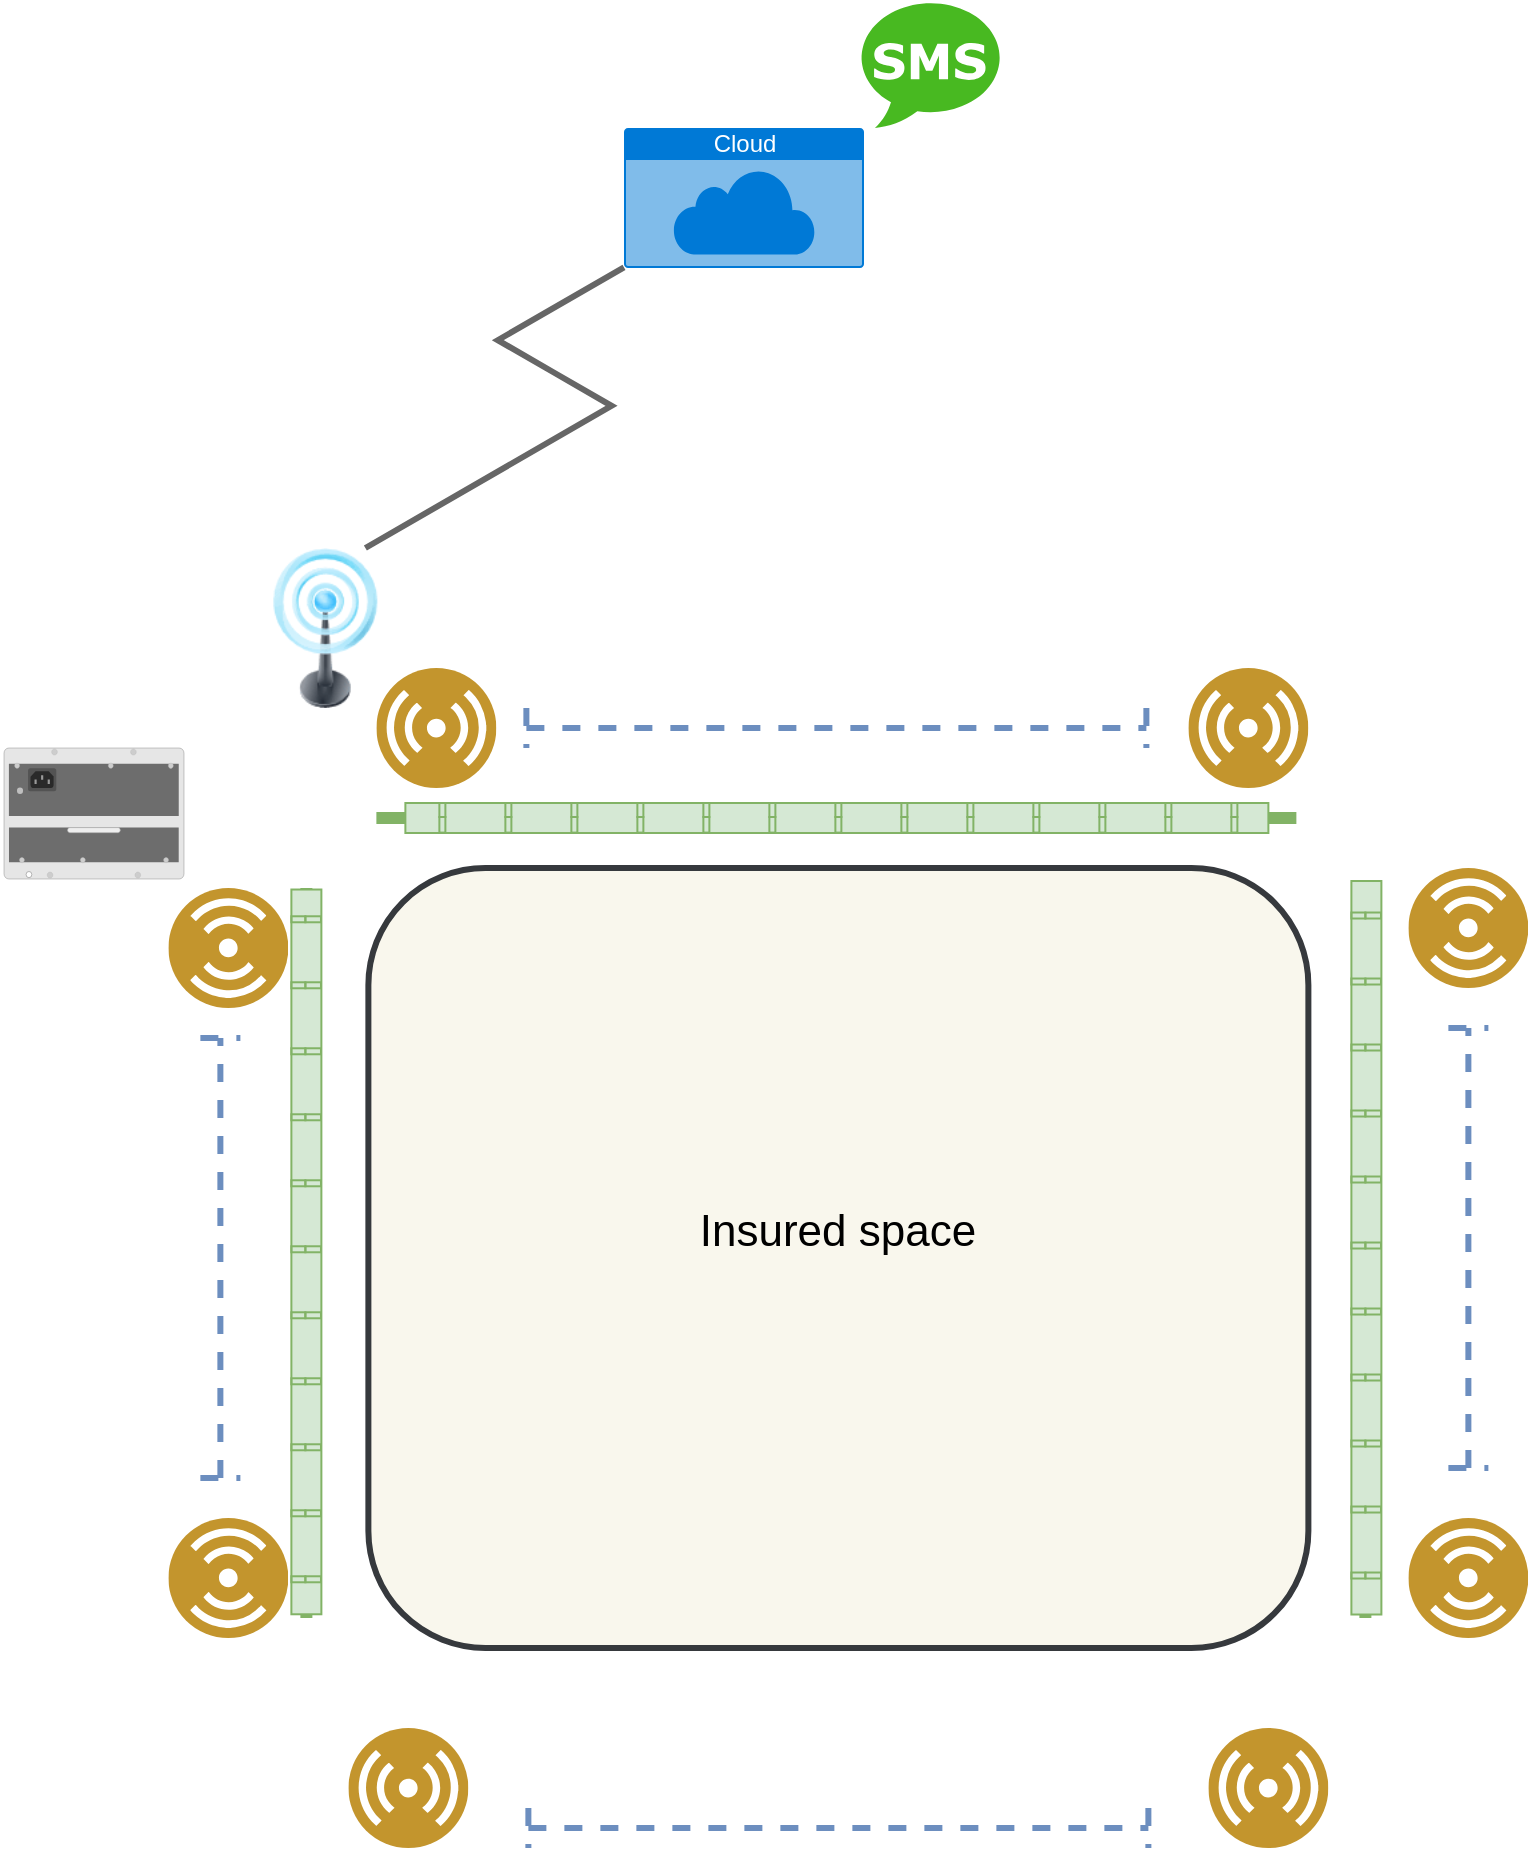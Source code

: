 <mxfile version="18.2.0" type="github">
  <diagram id="HcpQ-mZ4xSk38Q2RM5bX" name="Page-1">
    <mxGraphModel dx="1996" dy="1116" grid="1" gridSize="10" guides="1" tooltips="1" connect="1" arrows="1" fold="1" page="1" pageScale="1" pageWidth="827" pageHeight="1169" math="0" shadow="0">
      <root>
        <mxCell id="0" />
        <mxCell id="1" parent="0" />
        <mxCell id="fnQYyfFnShneouija3rD-56" value="" style="html=1;verticalLabelPosition=bottom;verticalAlign=top;outlineConnect=0;shadow=0;dashed=0;shape=mxgraph.rack.hpe_aruba.switches.j9828a_5400r_700w_poeplus_zl2_power_supply;fontSize=22;strokeWidth=3;" vertex="1" parent="1">
          <mxGeometry x="10" y="460" width="90" height="65.5" as="geometry" />
        </mxCell>
        <mxCell id="fnQYyfFnShneouija3rD-5" value="" style="shape=image;html=1;verticalAlign=top;verticalLabelPosition=bottom;labelBackgroundColor=#ffffff;imageAspect=0;aspect=fixed;image=https://cdn2.iconfinder.com/data/icons/circle-icons-1/64/countdown-128.png" vertex="1" parent="1">
          <mxGeometry x="126.19" y="460" width="70" height="70" as="geometry" />
        </mxCell>
        <mxCell id="fnQYyfFnShneouija3rD-6" value="" style="shape=image;html=1;verticalAlign=top;verticalLabelPosition=bottom;labelBackgroundColor=#ffffff;imageAspect=0;aspect=fixed;image=https://cdn2.iconfinder.com/data/icons/circle-icons-1/64/countdown-128.png" vertex="1" parent="1">
          <mxGeometry x="656.19" y="460" width="70" height="70" as="geometry" />
        </mxCell>
        <mxCell id="fnQYyfFnShneouija3rD-7" value="" style="shape=image;html=1;verticalAlign=top;verticalLabelPosition=bottom;labelBackgroundColor=#ffffff;imageAspect=0;aspect=fixed;image=https://cdn2.iconfinder.com/data/icons/circle-icons-1/64/countdown-128.png" vertex="1" parent="1">
          <mxGeometry x="126.19" y="895" width="70" height="70" as="geometry" />
        </mxCell>
        <mxCell id="fnQYyfFnShneouija3rD-8" value="" style="shape=image;html=1;verticalAlign=top;verticalLabelPosition=bottom;labelBackgroundColor=#ffffff;imageAspect=0;aspect=fixed;image=https://cdn2.iconfinder.com/data/icons/circle-icons-1/64/countdown-128.png" vertex="1" parent="1">
          <mxGeometry x="656.19" y="895" width="70" height="70" as="geometry" />
        </mxCell>
        <mxCell id="fnQYyfFnShneouija3rD-10" value="" style="endArrow=none;html=1;rounded=0;exitX=1;exitY=0.5;exitDx=0;exitDy=0;entryX=0;entryY=0.5;entryDx=0;entryDy=0;strokeWidth=6;fillColor=#d5e8d4;strokeColor=#82b366;startArrow=none;" edge="1" parent="1" source="fnQYyfFnShneouija3rD-40" target="fnQYyfFnShneouija3rD-6">
          <mxGeometry width="50" height="50" relative="1" as="geometry">
            <mxPoint x="402.19" y="760" as="sourcePoint" />
            <mxPoint x="452.19" y="710" as="targetPoint" />
          </mxGeometry>
        </mxCell>
        <mxCell id="fnQYyfFnShneouija3rD-11" value="" style="endArrow=none;html=1;rounded=0;entryX=0.5;entryY=1;entryDx=0;entryDy=0;exitX=0.5;exitY=0;exitDx=0;exitDy=0;strokeWidth=6;fillColor=#d5e8d4;strokeColor=#82b366;" edge="1" parent="1" source="fnQYyfFnShneouija3rD-7" target="fnQYyfFnShneouija3rD-5">
          <mxGeometry width="50" height="50" relative="1" as="geometry">
            <mxPoint x="402.19" y="900" as="sourcePoint" />
            <mxPoint x="452.19" y="850" as="targetPoint" />
          </mxGeometry>
        </mxCell>
        <mxCell id="fnQYyfFnShneouija3rD-12" value="" style="endArrow=none;html=1;rounded=0;entryX=0.5;entryY=1;entryDx=0;entryDy=0;exitX=0.5;exitY=0;exitDx=0;exitDy=0;strokeWidth=6;fillColor=#d5e8d4;strokeColor=#82b366;" edge="1" parent="1">
          <mxGeometry width="50" height="50" relative="1" as="geometry">
            <mxPoint x="690.69" y="895" as="sourcePoint" />
            <mxPoint x="690.69" y="530" as="targetPoint" />
          </mxGeometry>
        </mxCell>
        <mxCell id="fnQYyfFnShneouija3rD-17" value="" style="aspect=fixed;perimeter=ellipsePerimeter;html=1;align=center;shadow=0;dashed=0;fontColor=#4277BB;labelBackgroundColor=#ffffff;fontSize=12;spacingTop=3;image;image=img/lib/ibm/users/sensor.svg;rotation=90;" vertex="1" parent="1">
          <mxGeometry x="92.19" y="530" width="60" height="60" as="geometry" />
        </mxCell>
        <mxCell id="fnQYyfFnShneouija3rD-26" value="" style="shape=crossbar;whiteSpace=wrap;html=1;rounded=1;strokeWidth=3;fillColor=#dae8fc;strokeColor=#6c8ebf;dashed=1;" vertex="1" parent="1">
          <mxGeometry x="272.19" y="990" width="310" height="20" as="geometry" />
        </mxCell>
        <mxCell id="fnQYyfFnShneouija3rD-29" value="" style="shape=crossbar;whiteSpace=wrap;html=1;rounded=1;rotation=-90;strokeWidth=3;fillColor=#dae8fc;strokeColor=#6c8ebf;dashed=1;" vertex="1" parent="1">
          <mxGeometry x="8.19" y="705" width="220" height="20" as="geometry" />
        </mxCell>
        <mxCell id="fnQYyfFnShneouija3rD-31" value="" style="shape=crossbar;whiteSpace=wrap;html=1;rounded=1;rotation=-90;strokeWidth=3;fillColor=#dae8fc;strokeColor=#6c8ebf;dashed=1;" vertex="1" parent="1">
          <mxGeometry x="632.19" y="700" width="220" height="20" as="geometry" />
        </mxCell>
        <mxCell id="fnQYyfFnShneouija3rD-32" value="" style="shape=crossbar;whiteSpace=wrap;html=1;rounded=1;strokeWidth=3;fillColor=#dae8fc;strokeColor=#6c8ebf;dashed=1;" vertex="1" parent="1">
          <mxGeometry x="271.19" y="440" width="310" height="20" as="geometry" />
        </mxCell>
        <mxCell id="fnQYyfFnShneouija3rD-33" value="" style="shape=image;html=1;verticalAlign=top;verticalLabelPosition=bottom;labelBackgroundColor=#ffffff;imageAspect=0;aspect=fixed;image=https://cdn1.iconfinder.com/data/icons/nuvola2/128x128/apps/kcmpci.png;strokeWidth=3;" vertex="1" parent="1">
          <mxGeometry x="97.19" y="866" width="128" height="128" as="geometry" />
        </mxCell>
        <mxCell id="fnQYyfFnShneouija3rD-34" value="" style="shape=image;html=1;verticalAlign=top;verticalLabelPosition=bottom;labelBackgroundColor=#ffffff;imageAspect=0;aspect=fixed;image=https://cdn1.iconfinder.com/data/icons/nuvola2/128x128/apps/kcmpci.png;strokeWidth=3;" vertex="1" parent="1">
          <mxGeometry x="92.19" y="431" width="128" height="128" as="geometry" />
        </mxCell>
        <mxCell id="fnQYyfFnShneouija3rD-35" value="" style="shape=image;html=1;verticalAlign=top;verticalLabelPosition=bottom;labelBackgroundColor=#ffffff;imageAspect=0;aspect=fixed;image=https://cdn1.iconfinder.com/data/icons/nuvola2/128x128/apps/kcmpci.png;strokeWidth=3;" vertex="1" parent="1">
          <mxGeometry x="627.19" y="862" width="128" height="128" as="geometry" />
        </mxCell>
        <mxCell id="fnQYyfFnShneouija3rD-36" value="" style="shape=image;html=1;verticalAlign=top;verticalLabelPosition=bottom;labelBackgroundColor=#ffffff;imageAspect=0;aspect=fixed;image=https://cdn1.iconfinder.com/data/icons/nuvola2/128x128/apps/kcmpci.png;strokeWidth=3;" vertex="1" parent="1">
          <mxGeometry x="632.19" y="431" width="128" height="128" as="geometry" />
        </mxCell>
        <mxCell id="fnQYyfFnShneouija3rD-37" value="" style="strokeColor=#82b366;html=1;labelPosition=right;align=left;spacingLeft=15;shadow=0;dashed=0;outlineConnect=0;shape=mxgraph.rackGeneral.horCableDuct;rotation=-90;fillColor=#d5e8d4;" vertex="1" parent="1">
          <mxGeometry x="-20" y="704.45" width="362.38" height="15" as="geometry" />
        </mxCell>
        <mxCell id="fnQYyfFnShneouija3rD-38" value="" style="strokeColor=#82b366;html=1;labelPosition=right;align=left;spacingLeft=15;shadow=0;dashed=0;outlineConnect=0;shape=mxgraph.rackGeneral.horCableDuct;rotation=-90;fillColor=#d5e8d4;" vertex="1" parent="1">
          <mxGeometry x="507.82" y="702.38" width="366.75" height="15" as="geometry" />
        </mxCell>
        <mxCell id="fnQYyfFnShneouija3rD-40" value="" style="strokeColor=#82b366;html=1;labelPosition=right;align=left;spacingLeft=15;shadow=0;dashed=0;outlineConnect=0;shape=mxgraph.rackGeneral.horCableDuct;rotation=0;fillColor=#d5e8d4;" vertex="1" parent="1">
          <mxGeometry x="210.69" y="487.5" width="431.5" height="15" as="geometry" />
        </mxCell>
        <mxCell id="fnQYyfFnShneouija3rD-41" value="" style="endArrow=none;html=1;rounded=0;exitX=1;exitY=0.5;exitDx=0;exitDy=0;entryX=0;entryY=0.5;entryDx=0;entryDy=0;strokeWidth=6;fillColor=#d5e8d4;strokeColor=#82b366;" edge="1" parent="1" source="fnQYyfFnShneouija3rD-5" target="fnQYyfFnShneouija3rD-40">
          <mxGeometry width="50" height="50" relative="1" as="geometry">
            <mxPoint x="196.19" y="495" as="sourcePoint" />
            <mxPoint x="656.19" y="495" as="targetPoint" />
          </mxGeometry>
        </mxCell>
        <mxCell id="fnQYyfFnShneouija3rD-19" value="" style="aspect=fixed;perimeter=ellipsePerimeter;html=1;align=center;shadow=0;dashed=0;fontColor=#4277BB;labelBackgroundColor=#ffffff;fontSize=12;spacingTop=3;image;image=img/lib/ibm/users/sensor.svg;rotation=0;" vertex="1" parent="1">
          <mxGeometry x="196.19" y="420" width="60" height="60" as="geometry" />
        </mxCell>
        <mxCell id="fnQYyfFnShneouija3rD-20" value="" style="aspect=fixed;perimeter=ellipsePerimeter;html=1;align=center;shadow=0;dashed=0;fontColor=#4277BB;labelBackgroundColor=#ffffff;fontSize=12;spacingTop=3;image;image=img/lib/ibm/users/sensor.svg;rotation=0;" vertex="1" parent="1">
          <mxGeometry x="602.19" y="420" width="60" height="60" as="geometry" />
        </mxCell>
        <mxCell id="fnQYyfFnShneouija3rD-21" value="" style="aspect=fixed;perimeter=ellipsePerimeter;html=1;align=center;shadow=0;dashed=0;fontColor=#4277BB;labelBackgroundColor=#ffffff;fontSize=12;spacingTop=3;image;image=img/lib/ibm/users/sensor.svg;rotation=90;" vertex="1" parent="1">
          <mxGeometry x="712.19" y="520" width="60" height="60" as="geometry" />
        </mxCell>
        <mxCell id="fnQYyfFnShneouija3rD-22" value="" style="aspect=fixed;perimeter=ellipsePerimeter;html=1;align=center;shadow=0;dashed=0;fontColor=#4277BB;labelBackgroundColor=#ffffff;fontSize=12;spacingTop=3;image;image=img/lib/ibm/users/sensor.svg;rotation=90;" vertex="1" parent="1">
          <mxGeometry x="712.19" y="845" width="60" height="60" as="geometry" />
        </mxCell>
        <mxCell id="fnQYyfFnShneouija3rD-25" value="" style="aspect=fixed;perimeter=ellipsePerimeter;html=1;align=center;shadow=0;dashed=0;fontColor=#4277BB;labelBackgroundColor=#ffffff;fontSize=12;spacingTop=3;image;image=img/lib/ibm/users/sensor.svg;rotation=0;" vertex="1" parent="1">
          <mxGeometry x="612.19" y="950" width="60" height="60" as="geometry" />
        </mxCell>
        <mxCell id="fnQYyfFnShneouija3rD-24" value="" style="aspect=fixed;perimeter=ellipsePerimeter;html=1;align=center;shadow=0;dashed=0;fontColor=#4277BB;labelBackgroundColor=#ffffff;fontSize=12;spacingTop=3;image;image=img/lib/ibm/users/sensor.svg;rotation=0;" vertex="1" parent="1">
          <mxGeometry x="182.19" y="950" width="60" height="60" as="geometry" />
        </mxCell>
        <mxCell id="fnQYyfFnShneouija3rD-18" value="" style="aspect=fixed;perimeter=ellipsePerimeter;html=1;align=center;shadow=0;dashed=0;fontColor=#4277BB;labelBackgroundColor=#ffffff;fontSize=12;spacingTop=3;image;image=img/lib/ibm/users/sensor.svg;rotation=90;" vertex="1" parent="1">
          <mxGeometry x="92.19" y="845" width="60" height="60" as="geometry" />
        </mxCell>
        <mxCell id="fnQYyfFnShneouija3rD-42" value="&lt;div style=&quot;font-size: 22px;&quot;&gt;&lt;font style=&quot;font-size: 22px;&quot;&gt;Insured space&lt;/font&gt;&lt;/div&gt;&lt;div style=&quot;font-size: 22px;&quot;&gt;&lt;br&gt;&lt;/div&gt;" style="rounded=1;whiteSpace=wrap;html=1;strokeWidth=3;fillColor=#f9f7ed;strokeColor=#36393d;" vertex="1" parent="1">
          <mxGeometry x="192.19" y="520" width="470" height="390" as="geometry" />
        </mxCell>
        <mxCell id="fnQYyfFnShneouija3rD-43" value="Cloud" style="html=1;strokeColor=none;fillColor=#0079D6;labelPosition=center;verticalLabelPosition=middle;verticalAlign=top;align=center;fontSize=12;outlineConnect=0;spacingTop=-6;fontColor=#FFFFFF;sketch=0;shape=mxgraph.sitemap.cloud;dashed=1;" vertex="1" parent="1">
          <mxGeometry x="320" y="150" width="120" height="70" as="geometry" />
        </mxCell>
        <mxCell id="fnQYyfFnShneouija3rD-46" value="" style="image;html=1;image=img/lib/clip_art/telecommunication/Signal_tower_on_128x128.png;dashed=1;strokeWidth=3;" vertex="1" parent="1">
          <mxGeometry x="130.69" y="360" width="80" height="80" as="geometry" />
        </mxCell>
        <mxCell id="fnQYyfFnShneouija3rD-50" value="" style="edgeStyle=isometricEdgeStyle;endArrow=none;html=1;rounded=0;strokeWidth=3;exitX=0.75;exitY=0;exitDx=0;exitDy=0;fillColor=#f5f5f5;strokeColor=#666666;" edge="1" parent="1" source="fnQYyfFnShneouija3rD-46" target="fnQYyfFnShneouija3rD-43">
          <mxGeometry width="50" height="100" relative="1" as="geometry">
            <mxPoint x="180" y="270" as="sourcePoint" />
            <mxPoint x="230" y="170" as="targetPoint" />
          </mxGeometry>
        </mxCell>
        <mxCell id="fnQYyfFnShneouija3rD-52" value="" style="dashed=0;outlineConnect=0;html=1;align=center;labelPosition=center;verticalLabelPosition=bottom;verticalAlign=top;shape=mxgraph.weblogos.sms;fillColor=#48B921;strokeColor=none;fontSize=22;" vertex="1" parent="1">
          <mxGeometry x="438.62" y="86" width="69.2" height="64" as="geometry" />
        </mxCell>
        <mxCell id="fnQYyfFnShneouija3rD-55" value="" style="shape=image;html=1;verticalAlign=top;verticalLabelPosition=bottom;labelBackgroundColor=#ffffff;imageAspect=0;aspect=fixed;image=https://cdn1.iconfinder.com/data/icons/ios-11-glyphs/30/sms-128.png;dashed=1;fontSize=22;strokeWidth=3;" vertex="1" parent="1">
          <mxGeometry x="520" y="86" width="70" height="70" as="geometry" />
        </mxCell>
      </root>
    </mxGraphModel>
  </diagram>
</mxfile>
